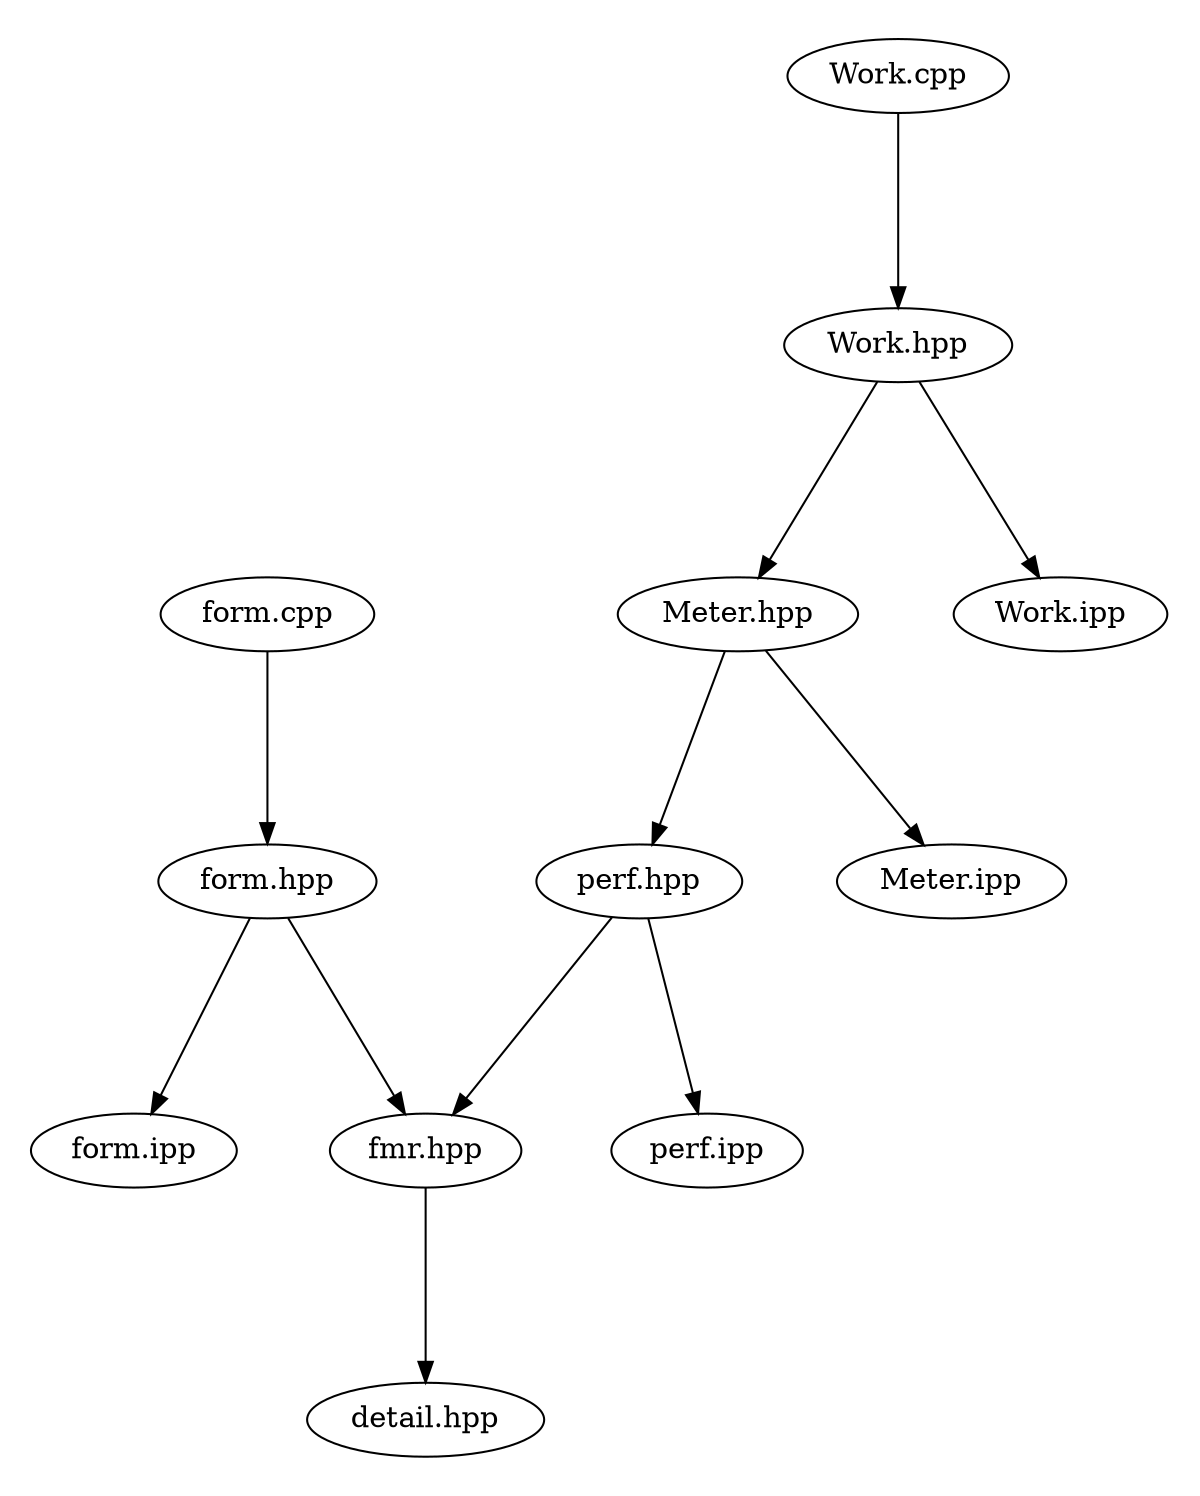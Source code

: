 digraph "source tree" {
    overlap=scale;
    size="8,10";
    ratio="fill";
    fontsize="16";
    fontname="Helvetica";
	clusterrank="local";
	"Meter.hpp" -> "perf.hpp"
	"perf.hpp" -> "fmr.hpp"
	"Work.hpp" -> "Work.ipp"
	"form.cpp" -> "form.hpp"
	"perf.hpp" -> "perf.ipp"
	"form.hpp" -> "fmr.hpp"
	"form.hpp" -> "form.ipp"
	"Work.hpp" -> "Meter.hpp"
	"Work.cpp" -> "Work.hpp"
	"Meter.hpp" -> "Meter.ipp"
	"fmr.hpp" -> "detail.hpp"
}

